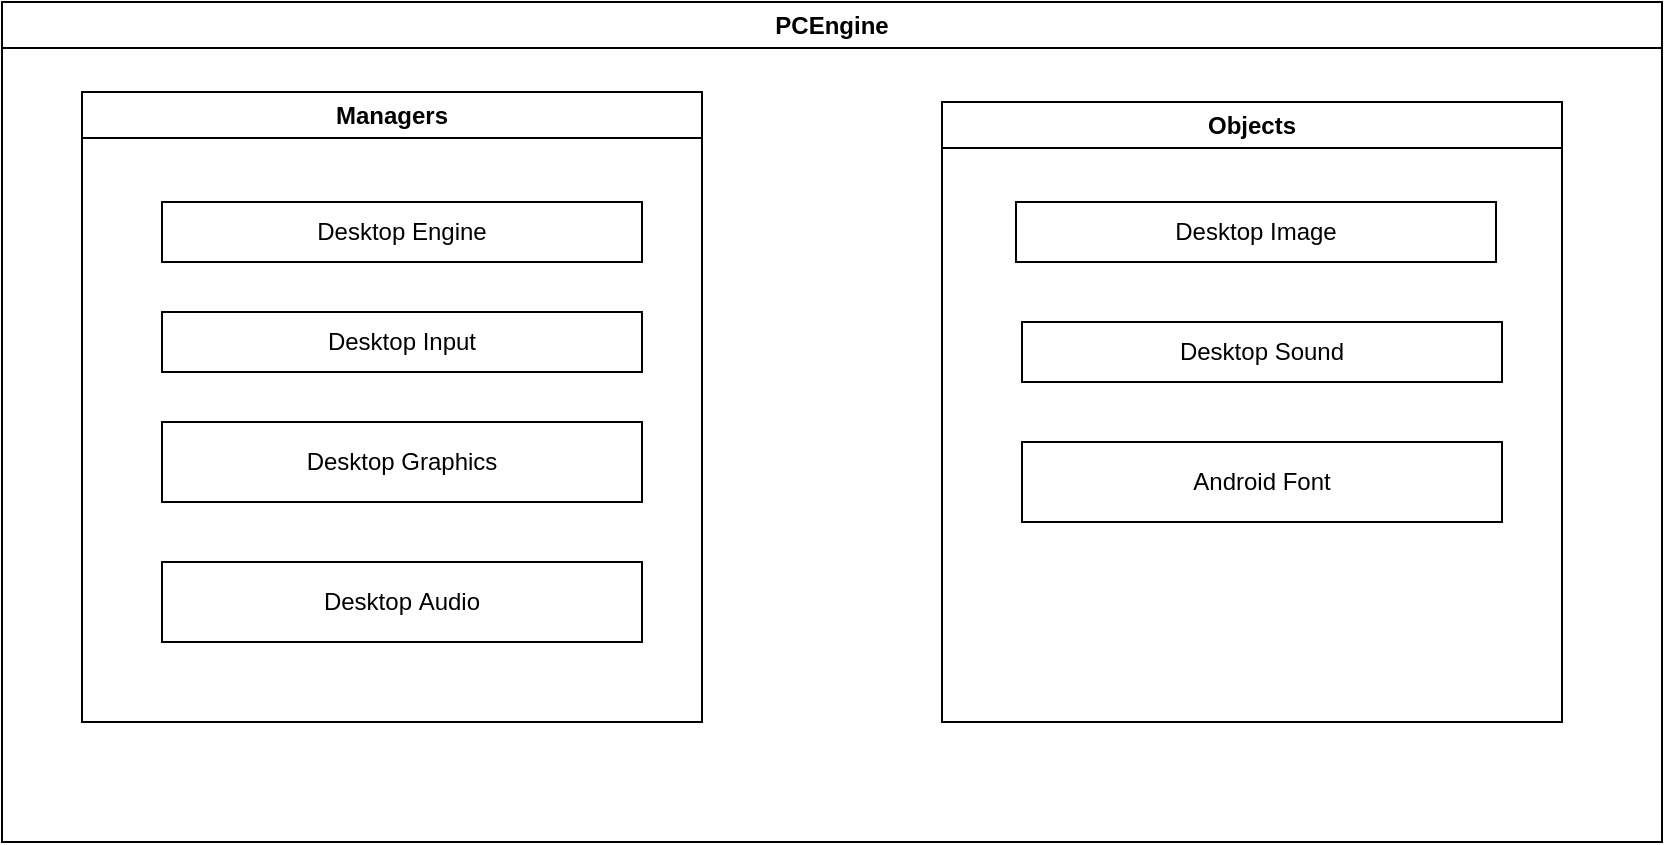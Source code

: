 <mxfile version="20.5.3" type="google"><diagram id="C5RBs43oDa-KdzZeNtuy" name="Page-1"><mxGraphModel grid="1" page="1" gridSize="10" guides="1" tooltips="1" connect="1" arrows="1" fold="1" pageScale="1" pageWidth="827" pageHeight="1169" math="0" shadow="0"><root><mxCell id="WIyWlLk6GJQsqaUBKTNV-0"/><mxCell id="WIyWlLk6GJQsqaUBKTNV-1" parent="WIyWlLk6GJQsqaUBKTNV-0"/><mxCell id="M0haU_cVs0vvVym0ZDuF-16" value="PCEngine" style="swimlane;whiteSpace=wrap;html=1;swimlaneLine=1;" vertex="1" parent="WIyWlLk6GJQsqaUBKTNV-1"><mxGeometry x="130" y="-410" width="830" height="420" as="geometry"/></mxCell><mxCell id="M0haU_cVs0vvVym0ZDuF-20" value="Objects" style="swimlane;whiteSpace=wrap;html=1;" vertex="1" parent="M0haU_cVs0vvVym0ZDuF-16"><mxGeometry x="470" y="50" width="310" height="310" as="geometry"/></mxCell><mxCell id="M0haU_cVs0vvVym0ZDuF-90" value="Desktop&amp;nbsp;Image" style="rounded=0;whiteSpace=wrap;html=1;" vertex="1" parent="M0haU_cVs0vvVym0ZDuF-20"><mxGeometry x="37" y="50" width="240" height="30" as="geometry"/></mxCell><mxCell id="M0haU_cVs0vvVym0ZDuF-92" value="Android Font" style="rounded=0;whiteSpace=wrap;html=1;" vertex="1" parent="M0haU_cVs0vvVym0ZDuF-20"><mxGeometry x="40" y="170" width="240" height="40" as="geometry"/></mxCell><mxCell id="M0haU_cVs0vvVym0ZDuF-94" value="Desktop&amp;nbsp;Sound" style="rounded=0;whiteSpace=wrap;html=1;" vertex="1" parent="M0haU_cVs0vvVym0ZDuF-20"><mxGeometry x="40" y="110" width="240" height="30" as="geometry"/></mxCell><mxCell id="M0haU_cVs0vvVym0ZDuF-104" value="Managers" style="swimlane;whiteSpace=wrap;html=1;" vertex="1" parent="M0haU_cVs0vvVym0ZDuF-16"><mxGeometry x="40" y="45" width="310" height="315" as="geometry"/></mxCell><mxCell id="M0haU_cVs0vvVym0ZDuF-105" value="Desktop Engine" style="rounded=0;whiteSpace=wrap;html=1;" vertex="1" parent="M0haU_cVs0vvVym0ZDuF-104"><mxGeometry x="40" y="55" width="240" height="30" as="geometry"/></mxCell><mxCell id="M0haU_cVs0vvVym0ZDuF-106" value="Desktop Graphics" style="rounded=0;whiteSpace=wrap;html=1;" vertex="1" parent="M0haU_cVs0vvVym0ZDuF-104"><mxGeometry x="40" y="165" width="240" height="40" as="geometry"/></mxCell><mxCell id="M0haU_cVs0vvVym0ZDuF-107" value="Desktop&amp;nbsp;Input" style="rounded=0;whiteSpace=wrap;html=1;" vertex="1" parent="M0haU_cVs0vvVym0ZDuF-104"><mxGeometry x="40" y="110" width="240" height="30" as="geometry"/></mxCell><mxCell id="M0haU_cVs0vvVym0ZDuF-108" value="Desktop&amp;nbsp;Audio" style="rounded=0;whiteSpace=wrap;html=1;" vertex="1" parent="M0haU_cVs0vvVym0ZDuF-104"><mxGeometry x="40" y="235" width="240" height="40" as="geometry"/></mxCell></root></mxGraphModel></diagram></mxfile>